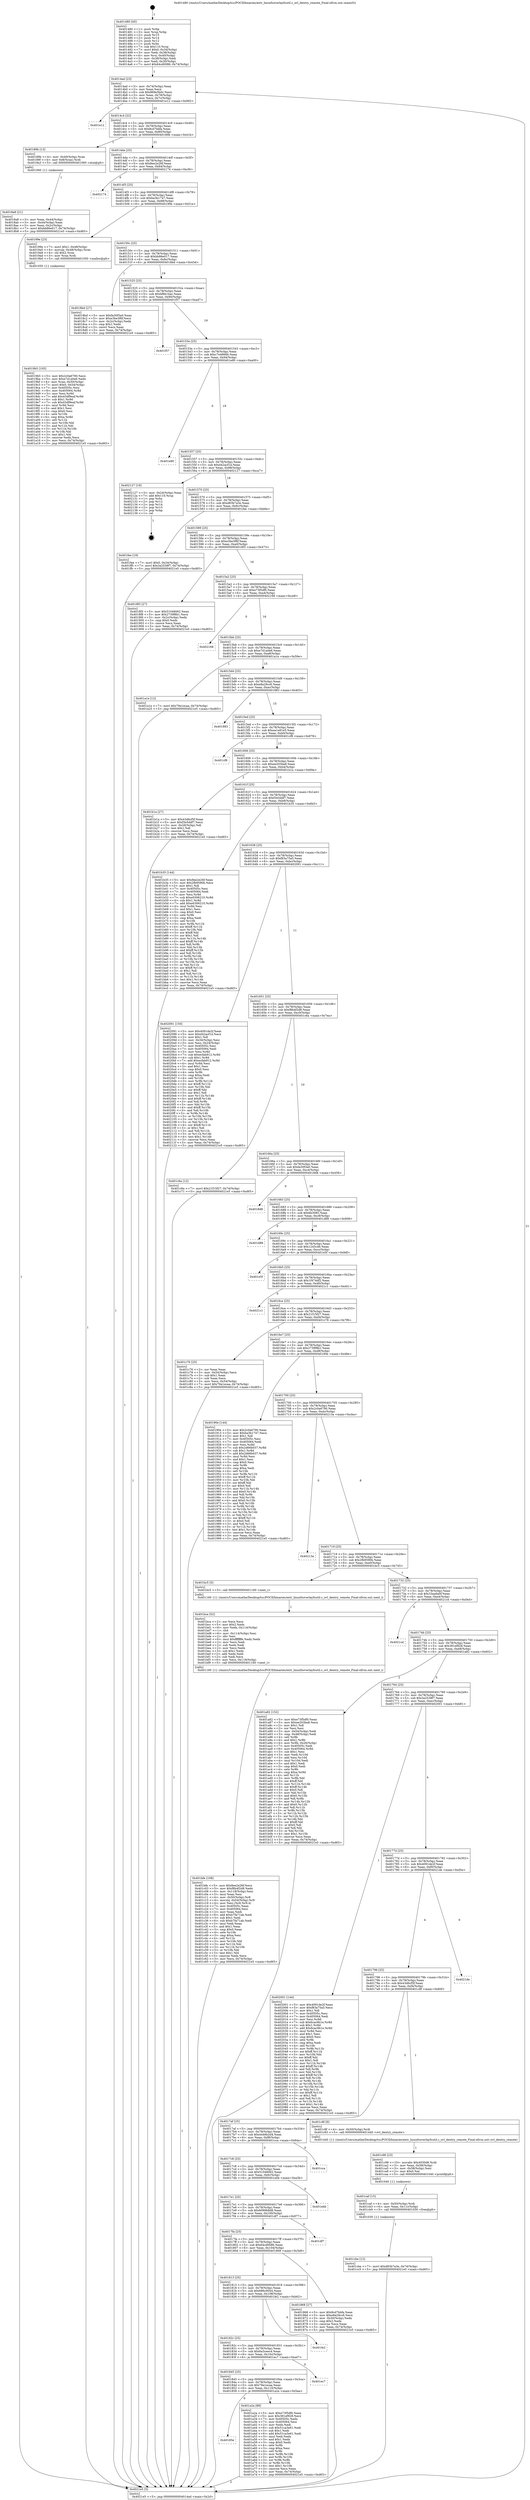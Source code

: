 digraph "0x401480" {
  label = "0x401480 (/mnt/c/Users/mathe/Desktop/tcc/POCII/binaries/extr_linuxfsoverlayfsutil.c_ovl_dentry_remote_Final-ollvm.out::main(0))"
  labelloc = "t"
  node[shape=record]

  Entry [label="",width=0.3,height=0.3,shape=circle,fillcolor=black,style=filled]
  "0x4014ad" [label="{
     0x4014ad [23]\l
     | [instrs]\l
     &nbsp;&nbsp;0x4014ad \<+3\>: mov -0x74(%rbp),%eax\l
     &nbsp;&nbsp;0x4014b0 \<+2\>: mov %eax,%ecx\l
     &nbsp;&nbsp;0x4014b2 \<+6\>: sub $0x869e5b0c,%ecx\l
     &nbsp;&nbsp;0x4014b8 \<+3\>: mov %eax,-0x78(%rbp)\l
     &nbsp;&nbsp;0x4014bb \<+3\>: mov %ecx,-0x7c(%rbp)\l
     &nbsp;&nbsp;0x4014be \<+6\>: je 0000000000401e12 \<main+0x992\>\l
  }"]
  "0x401e12" [label="{
     0x401e12\l
  }", style=dashed]
  "0x4014c4" [label="{
     0x4014c4 [22]\l
     | [instrs]\l
     &nbsp;&nbsp;0x4014c4 \<+5\>: jmp 00000000004014c9 \<main+0x49\>\l
     &nbsp;&nbsp;0x4014c9 \<+3\>: mov -0x78(%rbp),%eax\l
     &nbsp;&nbsp;0x4014cc \<+5\>: sub $0x8cd7bbfa,%eax\l
     &nbsp;&nbsp;0x4014d1 \<+3\>: mov %eax,-0x80(%rbp)\l
     &nbsp;&nbsp;0x4014d4 \<+6\>: je 000000000040189b \<main+0x41b\>\l
  }"]
  Exit [label="",width=0.3,height=0.3,shape=circle,fillcolor=black,style=filled,peripheries=2]
  "0x40189b" [label="{
     0x40189b [13]\l
     | [instrs]\l
     &nbsp;&nbsp;0x40189b \<+4\>: mov -0x40(%rbp),%rax\l
     &nbsp;&nbsp;0x40189f \<+4\>: mov 0x8(%rax),%rdi\l
     &nbsp;&nbsp;0x4018a3 \<+5\>: call 0000000000401060 \<atoi@plt\>\l
     | [calls]\l
     &nbsp;&nbsp;0x401060 \{1\} (unknown)\l
  }"]
  "0x4014da" [label="{
     0x4014da [25]\l
     | [instrs]\l
     &nbsp;&nbsp;0x4014da \<+5\>: jmp 00000000004014df \<main+0x5f\>\l
     &nbsp;&nbsp;0x4014df \<+3\>: mov -0x78(%rbp),%eax\l
     &nbsp;&nbsp;0x4014e2 \<+5\>: sub $0x8ee2e26f,%eax\l
     &nbsp;&nbsp;0x4014e7 \<+6\>: mov %eax,-0x84(%rbp)\l
     &nbsp;&nbsp;0x4014ed \<+6\>: je 0000000000402174 \<main+0xcf4\>\l
  }"]
  "0x401cbe" [label="{
     0x401cbe [12]\l
     | [instrs]\l
     &nbsp;&nbsp;0x401cbe \<+7\>: movl $0xd83b7a3e,-0x74(%rbp)\l
     &nbsp;&nbsp;0x401cc5 \<+5\>: jmp 00000000004021e5 \<main+0xd65\>\l
  }"]
  "0x402174" [label="{
     0x402174\l
  }", style=dashed]
  "0x4014f3" [label="{
     0x4014f3 [25]\l
     | [instrs]\l
     &nbsp;&nbsp;0x4014f3 \<+5\>: jmp 00000000004014f8 \<main+0x78\>\l
     &nbsp;&nbsp;0x4014f8 \<+3\>: mov -0x78(%rbp),%eax\l
     &nbsp;&nbsp;0x4014fb \<+5\>: sub $0xba3b1747,%eax\l
     &nbsp;&nbsp;0x401500 \<+6\>: mov %eax,-0x88(%rbp)\l
     &nbsp;&nbsp;0x401506 \<+6\>: je 000000000040199e \<main+0x51e\>\l
  }"]
  "0x401caf" [label="{
     0x401caf [15]\l
     | [instrs]\l
     &nbsp;&nbsp;0x401caf \<+4\>: mov -0x50(%rbp),%rdi\l
     &nbsp;&nbsp;0x401cb3 \<+6\>: mov %eax,-0x11c(%rbp)\l
     &nbsp;&nbsp;0x401cb9 \<+5\>: call 0000000000401030 \<free@plt\>\l
     | [calls]\l
     &nbsp;&nbsp;0x401030 \{1\} (unknown)\l
  }"]
  "0x40199e" [label="{
     0x40199e [23]\l
     | [instrs]\l
     &nbsp;&nbsp;0x40199e \<+7\>: movl $0x1,-0x48(%rbp)\l
     &nbsp;&nbsp;0x4019a5 \<+4\>: movslq -0x48(%rbp),%rax\l
     &nbsp;&nbsp;0x4019a9 \<+4\>: shl $0x2,%rax\l
     &nbsp;&nbsp;0x4019ad \<+3\>: mov %rax,%rdi\l
     &nbsp;&nbsp;0x4019b0 \<+5\>: call 0000000000401050 \<malloc@plt\>\l
     | [calls]\l
     &nbsp;&nbsp;0x401050 \{1\} (unknown)\l
  }"]
  "0x40150c" [label="{
     0x40150c [25]\l
     | [instrs]\l
     &nbsp;&nbsp;0x40150c \<+5\>: jmp 0000000000401511 \<main+0x91\>\l
     &nbsp;&nbsp;0x401511 \<+3\>: mov -0x78(%rbp),%eax\l
     &nbsp;&nbsp;0x401514 \<+5\>: sub $0xbb86e017,%eax\l
     &nbsp;&nbsp;0x401519 \<+6\>: mov %eax,-0x8c(%rbp)\l
     &nbsp;&nbsp;0x40151f \<+6\>: je 00000000004018bd \<main+0x43d\>\l
  }"]
  "0x401c98" [label="{
     0x401c98 [23]\l
     | [instrs]\l
     &nbsp;&nbsp;0x401c98 \<+10\>: movabs $0x4030d6,%rdi\l
     &nbsp;&nbsp;0x401ca2 \<+3\>: mov %eax,-0x58(%rbp)\l
     &nbsp;&nbsp;0x401ca5 \<+3\>: mov -0x58(%rbp),%esi\l
     &nbsp;&nbsp;0x401ca8 \<+2\>: mov $0x0,%al\l
     &nbsp;&nbsp;0x401caa \<+5\>: call 0000000000401040 \<printf@plt\>\l
     | [calls]\l
     &nbsp;&nbsp;0x401040 \{1\} (unknown)\l
  }"]
  "0x4018bd" [label="{
     0x4018bd [27]\l
     | [instrs]\l
     &nbsp;&nbsp;0x4018bd \<+5\>: mov $0xfa30f3a0,%eax\l
     &nbsp;&nbsp;0x4018c2 \<+5\>: mov $0xe3be3f6f,%ecx\l
     &nbsp;&nbsp;0x4018c7 \<+3\>: mov -0x2c(%rbp),%edx\l
     &nbsp;&nbsp;0x4018ca \<+3\>: cmp $0x1,%edx\l
     &nbsp;&nbsp;0x4018cd \<+3\>: cmovl %ecx,%eax\l
     &nbsp;&nbsp;0x4018d0 \<+3\>: mov %eax,-0x74(%rbp)\l
     &nbsp;&nbsp;0x4018d3 \<+5\>: jmp 00000000004021e5 \<main+0xd65\>\l
  }"]
  "0x401525" [label="{
     0x401525 [25]\l
     | [instrs]\l
     &nbsp;&nbsp;0x401525 \<+5\>: jmp 000000000040152a \<main+0xaa\>\l
     &nbsp;&nbsp;0x40152a \<+3\>: mov -0x78(%rbp),%eax\l
     &nbsp;&nbsp;0x40152d \<+5\>: sub $0xbf8e1bac,%eax\l
     &nbsp;&nbsp;0x401532 \<+6\>: mov %eax,-0x90(%rbp)\l
     &nbsp;&nbsp;0x401538 \<+6\>: je 0000000000401f57 \<main+0xad7\>\l
  }"]
  "0x401bfe" [label="{
     0x401bfe [108]\l
     | [instrs]\l
     &nbsp;&nbsp;0x401bfe \<+5\>: mov $0x8ee2e26f,%ecx\l
     &nbsp;&nbsp;0x401c03 \<+5\>: mov $0xf8b4f2d8,%edx\l
     &nbsp;&nbsp;0x401c08 \<+6\>: mov -0x118(%rbp),%esi\l
     &nbsp;&nbsp;0x401c0e \<+3\>: imul %eax,%esi\l
     &nbsp;&nbsp;0x401c11 \<+4\>: mov -0x50(%rbp),%r8\l
     &nbsp;&nbsp;0x401c15 \<+4\>: movslq -0x54(%rbp),%r9\l
     &nbsp;&nbsp;0x401c19 \<+4\>: mov %esi,(%r8,%r9,4)\l
     &nbsp;&nbsp;0x401c1d \<+7\>: mov 0x40505c,%eax\l
     &nbsp;&nbsp;0x401c24 \<+7\>: mov 0x405064,%esi\l
     &nbsp;&nbsp;0x401c2b \<+2\>: mov %eax,%edi\l
     &nbsp;&nbsp;0x401c2d \<+6\>: add $0xb7fa71ab,%edi\l
     &nbsp;&nbsp;0x401c33 \<+3\>: sub $0x1,%edi\l
     &nbsp;&nbsp;0x401c36 \<+6\>: sub $0xb7fa71ab,%edi\l
     &nbsp;&nbsp;0x401c3c \<+3\>: imul %edi,%eax\l
     &nbsp;&nbsp;0x401c3f \<+3\>: and $0x1,%eax\l
     &nbsp;&nbsp;0x401c42 \<+3\>: cmp $0x0,%eax\l
     &nbsp;&nbsp;0x401c45 \<+4\>: sete %r10b\l
     &nbsp;&nbsp;0x401c49 \<+3\>: cmp $0xa,%esi\l
     &nbsp;&nbsp;0x401c4c \<+4\>: setl %r11b\l
     &nbsp;&nbsp;0x401c50 \<+3\>: mov %r10b,%bl\l
     &nbsp;&nbsp;0x401c53 \<+3\>: and %r11b,%bl\l
     &nbsp;&nbsp;0x401c56 \<+3\>: xor %r11b,%r10b\l
     &nbsp;&nbsp;0x401c59 \<+3\>: or %r10b,%bl\l
     &nbsp;&nbsp;0x401c5c \<+3\>: test $0x1,%bl\l
     &nbsp;&nbsp;0x401c5f \<+3\>: cmovne %edx,%ecx\l
     &nbsp;&nbsp;0x401c62 \<+3\>: mov %ecx,-0x74(%rbp)\l
     &nbsp;&nbsp;0x401c65 \<+5\>: jmp 00000000004021e5 \<main+0xd65\>\l
  }"]
  "0x401f57" [label="{
     0x401f57\l
  }", style=dashed]
  "0x40153e" [label="{
     0x40153e [25]\l
     | [instrs]\l
     &nbsp;&nbsp;0x40153e \<+5\>: jmp 0000000000401543 \<main+0xc3\>\l
     &nbsp;&nbsp;0x401543 \<+3\>: mov -0x78(%rbp),%eax\l
     &nbsp;&nbsp;0x401546 \<+5\>: sub $0xc7e4866b,%eax\l
     &nbsp;&nbsp;0x40154b \<+6\>: mov %eax,-0x94(%rbp)\l
     &nbsp;&nbsp;0x401551 \<+6\>: je 0000000000401e80 \<main+0xa00\>\l
  }"]
  "0x401bca" [label="{
     0x401bca [52]\l
     | [instrs]\l
     &nbsp;&nbsp;0x401bca \<+2\>: xor %ecx,%ecx\l
     &nbsp;&nbsp;0x401bcc \<+5\>: mov $0x2,%edx\l
     &nbsp;&nbsp;0x401bd1 \<+6\>: mov %edx,-0x114(%rbp)\l
     &nbsp;&nbsp;0x401bd7 \<+1\>: cltd\l
     &nbsp;&nbsp;0x401bd8 \<+6\>: mov -0x114(%rbp),%esi\l
     &nbsp;&nbsp;0x401bde \<+2\>: idiv %esi\l
     &nbsp;&nbsp;0x401be0 \<+6\>: imul $0xfffffffe,%edx,%edx\l
     &nbsp;&nbsp;0x401be6 \<+2\>: mov %ecx,%edi\l
     &nbsp;&nbsp;0x401be8 \<+2\>: sub %edx,%edi\l
     &nbsp;&nbsp;0x401bea \<+2\>: mov %ecx,%edx\l
     &nbsp;&nbsp;0x401bec \<+3\>: sub $0x1,%edx\l
     &nbsp;&nbsp;0x401bef \<+2\>: add %edx,%edi\l
     &nbsp;&nbsp;0x401bf1 \<+2\>: sub %edi,%ecx\l
     &nbsp;&nbsp;0x401bf3 \<+6\>: mov %ecx,-0x118(%rbp)\l
     &nbsp;&nbsp;0x401bf9 \<+5\>: call 0000000000401160 \<next_i\>\l
     | [calls]\l
     &nbsp;&nbsp;0x401160 \{1\} (/mnt/c/Users/mathe/Desktop/tcc/POCII/binaries/extr_linuxfsoverlayfsutil.c_ovl_dentry_remote_Final-ollvm.out::next_i)\l
  }"]
  "0x401e80" [label="{
     0x401e80\l
  }", style=dashed]
  "0x401557" [label="{
     0x401557 [25]\l
     | [instrs]\l
     &nbsp;&nbsp;0x401557 \<+5\>: jmp 000000000040155c \<main+0xdc\>\l
     &nbsp;&nbsp;0x40155c \<+3\>: mov -0x78(%rbp),%eax\l
     &nbsp;&nbsp;0x40155f \<+5\>: sub $0xd42acf1d,%eax\l
     &nbsp;&nbsp;0x401564 \<+6\>: mov %eax,-0x98(%rbp)\l
     &nbsp;&nbsp;0x40156a \<+6\>: je 0000000000402127 \<main+0xca7\>\l
  }"]
  "0x40185e" [label="{
     0x40185e\l
  }", style=dashed]
  "0x402127" [label="{
     0x402127 [19]\l
     | [instrs]\l
     &nbsp;&nbsp;0x402127 \<+3\>: mov -0x24(%rbp),%eax\l
     &nbsp;&nbsp;0x40212a \<+7\>: add $0x110,%rsp\l
     &nbsp;&nbsp;0x402131 \<+1\>: pop %rbx\l
     &nbsp;&nbsp;0x402132 \<+2\>: pop %r12\l
     &nbsp;&nbsp;0x402134 \<+2\>: pop %r14\l
     &nbsp;&nbsp;0x402136 \<+2\>: pop %r15\l
     &nbsp;&nbsp;0x402138 \<+1\>: pop %rbp\l
     &nbsp;&nbsp;0x402139 \<+1\>: ret\l
  }"]
  "0x401570" [label="{
     0x401570 [25]\l
     | [instrs]\l
     &nbsp;&nbsp;0x401570 \<+5\>: jmp 0000000000401575 \<main+0xf5\>\l
     &nbsp;&nbsp;0x401575 \<+3\>: mov -0x78(%rbp),%eax\l
     &nbsp;&nbsp;0x401578 \<+5\>: sub $0xd83b7a3e,%eax\l
     &nbsp;&nbsp;0x40157d \<+6\>: mov %eax,-0x9c(%rbp)\l
     &nbsp;&nbsp;0x401583 \<+6\>: je 0000000000401fee \<main+0xb6e\>\l
  }"]
  "0x401a2a" [label="{
     0x401a2a [88]\l
     | [instrs]\l
     &nbsp;&nbsp;0x401a2a \<+5\>: mov $0xe73f5df0,%eax\l
     &nbsp;&nbsp;0x401a2f \<+5\>: mov $0x381ef928,%ecx\l
     &nbsp;&nbsp;0x401a34 \<+7\>: mov 0x40505c,%edx\l
     &nbsp;&nbsp;0x401a3b \<+7\>: mov 0x405064,%esi\l
     &nbsp;&nbsp;0x401a42 \<+2\>: mov %edx,%edi\l
     &nbsp;&nbsp;0x401a44 \<+6\>: sub $0x51ca3e61,%edi\l
     &nbsp;&nbsp;0x401a4a \<+3\>: sub $0x1,%edi\l
     &nbsp;&nbsp;0x401a4d \<+6\>: add $0x51ca3e61,%edi\l
     &nbsp;&nbsp;0x401a53 \<+3\>: imul %edi,%edx\l
     &nbsp;&nbsp;0x401a56 \<+3\>: and $0x1,%edx\l
     &nbsp;&nbsp;0x401a59 \<+3\>: cmp $0x0,%edx\l
     &nbsp;&nbsp;0x401a5c \<+4\>: sete %r8b\l
     &nbsp;&nbsp;0x401a60 \<+3\>: cmp $0xa,%esi\l
     &nbsp;&nbsp;0x401a63 \<+4\>: setl %r9b\l
     &nbsp;&nbsp;0x401a67 \<+3\>: mov %r8b,%r10b\l
     &nbsp;&nbsp;0x401a6a \<+3\>: and %r9b,%r10b\l
     &nbsp;&nbsp;0x401a6d \<+3\>: xor %r9b,%r8b\l
     &nbsp;&nbsp;0x401a70 \<+3\>: or %r8b,%r10b\l
     &nbsp;&nbsp;0x401a73 \<+4\>: test $0x1,%r10b\l
     &nbsp;&nbsp;0x401a77 \<+3\>: cmovne %ecx,%eax\l
     &nbsp;&nbsp;0x401a7a \<+3\>: mov %eax,-0x74(%rbp)\l
     &nbsp;&nbsp;0x401a7d \<+5\>: jmp 00000000004021e5 \<main+0xd65\>\l
  }"]
  "0x401fee" [label="{
     0x401fee [19]\l
     | [instrs]\l
     &nbsp;&nbsp;0x401fee \<+7\>: movl $0x0,-0x34(%rbp)\l
     &nbsp;&nbsp;0x401ff5 \<+7\>: movl $0x3a2538f7,-0x74(%rbp)\l
     &nbsp;&nbsp;0x401ffc \<+5\>: jmp 00000000004021e5 \<main+0xd65\>\l
  }"]
  "0x401589" [label="{
     0x401589 [25]\l
     | [instrs]\l
     &nbsp;&nbsp;0x401589 \<+5\>: jmp 000000000040158e \<main+0x10e\>\l
     &nbsp;&nbsp;0x40158e \<+3\>: mov -0x78(%rbp),%eax\l
     &nbsp;&nbsp;0x401591 \<+5\>: sub $0xe3be3f6f,%eax\l
     &nbsp;&nbsp;0x401596 \<+6\>: mov %eax,-0xa0(%rbp)\l
     &nbsp;&nbsp;0x40159c \<+6\>: je 00000000004018f3 \<main+0x473\>\l
  }"]
  "0x401845" [label="{
     0x401845 [25]\l
     | [instrs]\l
     &nbsp;&nbsp;0x401845 \<+5\>: jmp 000000000040184a \<main+0x3ca\>\l
     &nbsp;&nbsp;0x40184a \<+3\>: mov -0x78(%rbp),%eax\l
     &nbsp;&nbsp;0x40184d \<+5\>: sub $0x79a1ecaa,%eax\l
     &nbsp;&nbsp;0x401852 \<+6\>: mov %eax,-0x110(%rbp)\l
     &nbsp;&nbsp;0x401858 \<+6\>: je 0000000000401a2a \<main+0x5aa\>\l
  }"]
  "0x4018f3" [label="{
     0x4018f3 [27]\l
     | [instrs]\l
     &nbsp;&nbsp;0x4018f3 \<+5\>: mov $0x51048062,%eax\l
     &nbsp;&nbsp;0x4018f8 \<+5\>: mov $0x2739f8b1,%ecx\l
     &nbsp;&nbsp;0x4018fd \<+3\>: mov -0x2c(%rbp),%edx\l
     &nbsp;&nbsp;0x401900 \<+3\>: cmp $0x0,%edx\l
     &nbsp;&nbsp;0x401903 \<+3\>: cmove %ecx,%eax\l
     &nbsp;&nbsp;0x401906 \<+3\>: mov %eax,-0x74(%rbp)\l
     &nbsp;&nbsp;0x401909 \<+5\>: jmp 00000000004021e5 \<main+0xd65\>\l
  }"]
  "0x4015a2" [label="{
     0x4015a2 [25]\l
     | [instrs]\l
     &nbsp;&nbsp;0x4015a2 \<+5\>: jmp 00000000004015a7 \<main+0x127\>\l
     &nbsp;&nbsp;0x4015a7 \<+3\>: mov -0x78(%rbp),%eax\l
     &nbsp;&nbsp;0x4015aa \<+5\>: sub $0xe73f5df0,%eax\l
     &nbsp;&nbsp;0x4015af \<+6\>: mov %eax,-0xa4(%rbp)\l
     &nbsp;&nbsp;0x4015b5 \<+6\>: je 0000000000402168 \<main+0xce8\>\l
  }"]
  "0x401ec7" [label="{
     0x401ec7\l
  }", style=dashed]
  "0x402168" [label="{
     0x402168\l
  }", style=dashed]
  "0x4015bb" [label="{
     0x4015bb [25]\l
     | [instrs]\l
     &nbsp;&nbsp;0x4015bb \<+5\>: jmp 00000000004015c0 \<main+0x140\>\l
     &nbsp;&nbsp;0x4015c0 \<+3\>: mov -0x78(%rbp),%eax\l
     &nbsp;&nbsp;0x4015c3 \<+5\>: sub $0xe7d1a0e6,%eax\l
     &nbsp;&nbsp;0x4015c8 \<+6\>: mov %eax,-0xa8(%rbp)\l
     &nbsp;&nbsp;0x4015ce \<+6\>: je 0000000000401a1e \<main+0x59e\>\l
  }"]
  "0x40182c" [label="{
     0x40182c [25]\l
     | [instrs]\l
     &nbsp;&nbsp;0x40182c \<+5\>: jmp 0000000000401831 \<main+0x3b1\>\l
     &nbsp;&nbsp;0x401831 \<+3\>: mov -0x78(%rbp),%eax\l
     &nbsp;&nbsp;0x401834 \<+5\>: sub $0x6a3ceec4,%eax\l
     &nbsp;&nbsp;0x401839 \<+6\>: mov %eax,-0x10c(%rbp)\l
     &nbsp;&nbsp;0x40183f \<+6\>: je 0000000000401ec7 \<main+0xa47\>\l
  }"]
  "0x401a1e" [label="{
     0x401a1e [12]\l
     | [instrs]\l
     &nbsp;&nbsp;0x401a1e \<+7\>: movl $0x79a1ecaa,-0x74(%rbp)\l
     &nbsp;&nbsp;0x401a25 \<+5\>: jmp 00000000004021e5 \<main+0xd65\>\l
  }"]
  "0x4015d4" [label="{
     0x4015d4 [25]\l
     | [instrs]\l
     &nbsp;&nbsp;0x4015d4 \<+5\>: jmp 00000000004015d9 \<main+0x159\>\l
     &nbsp;&nbsp;0x4015d9 \<+3\>: mov -0x78(%rbp),%eax\l
     &nbsp;&nbsp;0x4015dc \<+5\>: sub $0xe8a29cc6,%eax\l
     &nbsp;&nbsp;0x4015e1 \<+6\>: mov %eax,-0xac(%rbp)\l
     &nbsp;&nbsp;0x4015e7 \<+6\>: je 0000000000401883 \<main+0x403\>\l
  }"]
  "0x401fe2" [label="{
     0x401fe2\l
  }", style=dashed]
  "0x401883" [label="{
     0x401883\l
  }", style=dashed]
  "0x4015ed" [label="{
     0x4015ed [25]\l
     | [instrs]\l
     &nbsp;&nbsp;0x4015ed \<+5\>: jmp 00000000004015f2 \<main+0x172\>\l
     &nbsp;&nbsp;0x4015f2 \<+3\>: mov -0x78(%rbp),%eax\l
     &nbsp;&nbsp;0x4015f5 \<+5\>: sub $0xea1e81e5,%eax\l
     &nbsp;&nbsp;0x4015fa \<+6\>: mov %eax,-0xb0(%rbp)\l
     &nbsp;&nbsp;0x401600 \<+6\>: je 0000000000401cf8 \<main+0x878\>\l
  }"]
  "0x4019b5" [label="{
     0x4019b5 [105]\l
     | [instrs]\l
     &nbsp;&nbsp;0x4019b5 \<+5\>: mov $0x2c0a6790,%ecx\l
     &nbsp;&nbsp;0x4019ba \<+5\>: mov $0xe7d1a0e6,%edx\l
     &nbsp;&nbsp;0x4019bf \<+4\>: mov %rax,-0x50(%rbp)\l
     &nbsp;&nbsp;0x4019c3 \<+7\>: movl $0x0,-0x54(%rbp)\l
     &nbsp;&nbsp;0x4019ca \<+7\>: mov 0x40505c,%esi\l
     &nbsp;&nbsp;0x4019d1 \<+8\>: mov 0x405064,%r8d\l
     &nbsp;&nbsp;0x4019d9 \<+3\>: mov %esi,%r9d\l
     &nbsp;&nbsp;0x4019dc \<+7\>: add $0x43df9eaf,%r9d\l
     &nbsp;&nbsp;0x4019e3 \<+4\>: sub $0x1,%r9d\l
     &nbsp;&nbsp;0x4019e7 \<+7\>: sub $0x43df9eaf,%r9d\l
     &nbsp;&nbsp;0x4019ee \<+4\>: imul %r9d,%esi\l
     &nbsp;&nbsp;0x4019f2 \<+3\>: and $0x1,%esi\l
     &nbsp;&nbsp;0x4019f5 \<+3\>: cmp $0x0,%esi\l
     &nbsp;&nbsp;0x4019f8 \<+4\>: sete %r10b\l
     &nbsp;&nbsp;0x4019fc \<+4\>: cmp $0xa,%r8d\l
     &nbsp;&nbsp;0x401a00 \<+4\>: setl %r11b\l
     &nbsp;&nbsp;0x401a04 \<+3\>: mov %r10b,%bl\l
     &nbsp;&nbsp;0x401a07 \<+3\>: and %r11b,%bl\l
     &nbsp;&nbsp;0x401a0a \<+3\>: xor %r11b,%r10b\l
     &nbsp;&nbsp;0x401a0d \<+3\>: or %r10b,%bl\l
     &nbsp;&nbsp;0x401a10 \<+3\>: test $0x1,%bl\l
     &nbsp;&nbsp;0x401a13 \<+3\>: cmovne %edx,%ecx\l
     &nbsp;&nbsp;0x401a16 \<+3\>: mov %ecx,-0x74(%rbp)\l
     &nbsp;&nbsp;0x401a19 \<+5\>: jmp 00000000004021e5 \<main+0xd65\>\l
  }"]
  "0x401cf8" [label="{
     0x401cf8\l
  }", style=dashed]
  "0x401606" [label="{
     0x401606 [25]\l
     | [instrs]\l
     &nbsp;&nbsp;0x401606 \<+5\>: jmp 000000000040160b \<main+0x18b\>\l
     &nbsp;&nbsp;0x40160b \<+3\>: mov -0x78(%rbp),%eax\l
     &nbsp;&nbsp;0x40160e \<+5\>: sub $0xee203ba8,%eax\l
     &nbsp;&nbsp;0x401613 \<+6\>: mov %eax,-0xb4(%rbp)\l
     &nbsp;&nbsp;0x401619 \<+6\>: je 0000000000401b1a \<main+0x69a\>\l
  }"]
  "0x4018a8" [label="{
     0x4018a8 [21]\l
     | [instrs]\l
     &nbsp;&nbsp;0x4018a8 \<+3\>: mov %eax,-0x44(%rbp)\l
     &nbsp;&nbsp;0x4018ab \<+3\>: mov -0x44(%rbp),%eax\l
     &nbsp;&nbsp;0x4018ae \<+3\>: mov %eax,-0x2c(%rbp)\l
     &nbsp;&nbsp;0x4018b1 \<+7\>: movl $0xbb86e017,-0x74(%rbp)\l
     &nbsp;&nbsp;0x4018b8 \<+5\>: jmp 00000000004021e5 \<main+0xd65\>\l
  }"]
  "0x401b1a" [label="{
     0x401b1a [27]\l
     | [instrs]\l
     &nbsp;&nbsp;0x401b1a \<+5\>: mov $0x43d6cf5f,%eax\l
     &nbsp;&nbsp;0x401b1f \<+5\>: mov $0xf3e5ddf7,%ecx\l
     &nbsp;&nbsp;0x401b24 \<+3\>: mov -0x26(%rbp),%dl\l
     &nbsp;&nbsp;0x401b27 \<+3\>: test $0x1,%dl\l
     &nbsp;&nbsp;0x401b2a \<+3\>: cmovne %ecx,%eax\l
     &nbsp;&nbsp;0x401b2d \<+3\>: mov %eax,-0x74(%rbp)\l
     &nbsp;&nbsp;0x401b30 \<+5\>: jmp 00000000004021e5 \<main+0xd65\>\l
  }"]
  "0x40161f" [label="{
     0x40161f [25]\l
     | [instrs]\l
     &nbsp;&nbsp;0x40161f \<+5\>: jmp 0000000000401624 \<main+0x1a4\>\l
     &nbsp;&nbsp;0x401624 \<+3\>: mov -0x78(%rbp),%eax\l
     &nbsp;&nbsp;0x401627 \<+5\>: sub $0xf3e5ddf7,%eax\l
     &nbsp;&nbsp;0x40162c \<+6\>: mov %eax,-0xb8(%rbp)\l
     &nbsp;&nbsp;0x401632 \<+6\>: je 0000000000401b35 \<main+0x6b5\>\l
  }"]
  "0x401480" [label="{
     0x401480 [45]\l
     | [instrs]\l
     &nbsp;&nbsp;0x401480 \<+1\>: push %rbp\l
     &nbsp;&nbsp;0x401481 \<+3\>: mov %rsp,%rbp\l
     &nbsp;&nbsp;0x401484 \<+2\>: push %r15\l
     &nbsp;&nbsp;0x401486 \<+2\>: push %r14\l
     &nbsp;&nbsp;0x401488 \<+2\>: push %r12\l
     &nbsp;&nbsp;0x40148a \<+1\>: push %rbx\l
     &nbsp;&nbsp;0x40148b \<+7\>: sub $0x110,%rsp\l
     &nbsp;&nbsp;0x401492 \<+7\>: movl $0x0,-0x34(%rbp)\l
     &nbsp;&nbsp;0x401499 \<+3\>: mov %edi,-0x38(%rbp)\l
     &nbsp;&nbsp;0x40149c \<+4\>: mov %rsi,-0x40(%rbp)\l
     &nbsp;&nbsp;0x4014a0 \<+3\>: mov -0x38(%rbp),%edi\l
     &nbsp;&nbsp;0x4014a3 \<+3\>: mov %edi,-0x30(%rbp)\l
     &nbsp;&nbsp;0x4014a6 \<+7\>: movl $0x64cd0086,-0x74(%rbp)\l
  }"]
  "0x401b35" [label="{
     0x401b35 [144]\l
     | [instrs]\l
     &nbsp;&nbsp;0x401b35 \<+5\>: mov $0x8ee2e26f,%eax\l
     &nbsp;&nbsp;0x401b3a \<+5\>: mov $0x2fb9590b,%ecx\l
     &nbsp;&nbsp;0x401b3f \<+2\>: mov $0x1,%dl\l
     &nbsp;&nbsp;0x401b41 \<+7\>: mov 0x40505c,%esi\l
     &nbsp;&nbsp;0x401b48 \<+7\>: mov 0x405064,%edi\l
     &nbsp;&nbsp;0x401b4f \<+3\>: mov %esi,%r8d\l
     &nbsp;&nbsp;0x401b52 \<+7\>: sub $0xe0306210,%r8d\l
     &nbsp;&nbsp;0x401b59 \<+4\>: sub $0x1,%r8d\l
     &nbsp;&nbsp;0x401b5d \<+7\>: add $0xe0306210,%r8d\l
     &nbsp;&nbsp;0x401b64 \<+4\>: imul %r8d,%esi\l
     &nbsp;&nbsp;0x401b68 \<+3\>: and $0x1,%esi\l
     &nbsp;&nbsp;0x401b6b \<+3\>: cmp $0x0,%esi\l
     &nbsp;&nbsp;0x401b6e \<+4\>: sete %r9b\l
     &nbsp;&nbsp;0x401b72 \<+3\>: cmp $0xa,%edi\l
     &nbsp;&nbsp;0x401b75 \<+4\>: setl %r10b\l
     &nbsp;&nbsp;0x401b79 \<+3\>: mov %r9b,%r11b\l
     &nbsp;&nbsp;0x401b7c \<+4\>: xor $0xff,%r11b\l
     &nbsp;&nbsp;0x401b80 \<+3\>: mov %r10b,%bl\l
     &nbsp;&nbsp;0x401b83 \<+3\>: xor $0xff,%bl\l
     &nbsp;&nbsp;0x401b86 \<+3\>: xor $0x1,%dl\l
     &nbsp;&nbsp;0x401b89 \<+3\>: mov %r11b,%r14b\l
     &nbsp;&nbsp;0x401b8c \<+4\>: and $0xff,%r14b\l
     &nbsp;&nbsp;0x401b90 \<+3\>: and %dl,%r9b\l
     &nbsp;&nbsp;0x401b93 \<+3\>: mov %bl,%r15b\l
     &nbsp;&nbsp;0x401b96 \<+4\>: and $0xff,%r15b\l
     &nbsp;&nbsp;0x401b9a \<+3\>: and %dl,%r10b\l
     &nbsp;&nbsp;0x401b9d \<+3\>: or %r9b,%r14b\l
     &nbsp;&nbsp;0x401ba0 \<+3\>: or %r10b,%r15b\l
     &nbsp;&nbsp;0x401ba3 \<+3\>: xor %r15b,%r14b\l
     &nbsp;&nbsp;0x401ba6 \<+3\>: or %bl,%r11b\l
     &nbsp;&nbsp;0x401ba9 \<+4\>: xor $0xff,%r11b\l
     &nbsp;&nbsp;0x401bad \<+3\>: or $0x1,%dl\l
     &nbsp;&nbsp;0x401bb0 \<+3\>: and %dl,%r11b\l
     &nbsp;&nbsp;0x401bb3 \<+3\>: or %r11b,%r14b\l
     &nbsp;&nbsp;0x401bb6 \<+4\>: test $0x1,%r14b\l
     &nbsp;&nbsp;0x401bba \<+3\>: cmovne %ecx,%eax\l
     &nbsp;&nbsp;0x401bbd \<+3\>: mov %eax,-0x74(%rbp)\l
     &nbsp;&nbsp;0x401bc0 \<+5\>: jmp 00000000004021e5 \<main+0xd65\>\l
  }"]
  "0x401638" [label="{
     0x401638 [25]\l
     | [instrs]\l
     &nbsp;&nbsp;0x401638 \<+5\>: jmp 000000000040163d \<main+0x1bd\>\l
     &nbsp;&nbsp;0x40163d \<+3\>: mov -0x78(%rbp),%eax\l
     &nbsp;&nbsp;0x401640 \<+5\>: sub $0xf83a75a5,%eax\l
     &nbsp;&nbsp;0x401645 \<+6\>: mov %eax,-0xbc(%rbp)\l
     &nbsp;&nbsp;0x40164b \<+6\>: je 0000000000402091 \<main+0xc11\>\l
  }"]
  "0x4021e5" [label="{
     0x4021e5 [5]\l
     | [instrs]\l
     &nbsp;&nbsp;0x4021e5 \<+5\>: jmp 00000000004014ad \<main+0x2d\>\l
  }"]
  "0x402091" [label="{
     0x402091 [150]\l
     | [instrs]\l
     &nbsp;&nbsp;0x402091 \<+5\>: mov $0x4091de2f,%eax\l
     &nbsp;&nbsp;0x402096 \<+5\>: mov $0xd42acf1d,%ecx\l
     &nbsp;&nbsp;0x40209b \<+2\>: mov $0x1,%dl\l
     &nbsp;&nbsp;0x40209d \<+3\>: mov -0x34(%rbp),%esi\l
     &nbsp;&nbsp;0x4020a0 \<+3\>: mov %esi,-0x24(%rbp)\l
     &nbsp;&nbsp;0x4020a3 \<+7\>: mov 0x40505c,%esi\l
     &nbsp;&nbsp;0x4020aa \<+7\>: mov 0x405064,%edi\l
     &nbsp;&nbsp;0x4020b1 \<+3\>: mov %esi,%r8d\l
     &nbsp;&nbsp;0x4020b4 \<+7\>: sub $0xecfab912,%r8d\l
     &nbsp;&nbsp;0x4020bb \<+4\>: sub $0x1,%r8d\l
     &nbsp;&nbsp;0x4020bf \<+7\>: add $0xecfab912,%r8d\l
     &nbsp;&nbsp;0x4020c6 \<+4\>: imul %r8d,%esi\l
     &nbsp;&nbsp;0x4020ca \<+3\>: and $0x1,%esi\l
     &nbsp;&nbsp;0x4020cd \<+3\>: cmp $0x0,%esi\l
     &nbsp;&nbsp;0x4020d0 \<+4\>: sete %r9b\l
     &nbsp;&nbsp;0x4020d4 \<+3\>: cmp $0xa,%edi\l
     &nbsp;&nbsp;0x4020d7 \<+4\>: setl %r10b\l
     &nbsp;&nbsp;0x4020db \<+3\>: mov %r9b,%r11b\l
     &nbsp;&nbsp;0x4020de \<+4\>: xor $0xff,%r11b\l
     &nbsp;&nbsp;0x4020e2 \<+3\>: mov %r10b,%bl\l
     &nbsp;&nbsp;0x4020e5 \<+3\>: xor $0xff,%bl\l
     &nbsp;&nbsp;0x4020e8 \<+3\>: xor $0x1,%dl\l
     &nbsp;&nbsp;0x4020eb \<+3\>: mov %r11b,%r14b\l
     &nbsp;&nbsp;0x4020ee \<+4\>: and $0xff,%r14b\l
     &nbsp;&nbsp;0x4020f2 \<+3\>: and %dl,%r9b\l
     &nbsp;&nbsp;0x4020f5 \<+3\>: mov %bl,%r15b\l
     &nbsp;&nbsp;0x4020f8 \<+4\>: and $0xff,%r15b\l
     &nbsp;&nbsp;0x4020fc \<+3\>: and %dl,%r10b\l
     &nbsp;&nbsp;0x4020ff \<+3\>: or %r9b,%r14b\l
     &nbsp;&nbsp;0x402102 \<+3\>: or %r10b,%r15b\l
     &nbsp;&nbsp;0x402105 \<+3\>: xor %r15b,%r14b\l
     &nbsp;&nbsp;0x402108 \<+3\>: or %bl,%r11b\l
     &nbsp;&nbsp;0x40210b \<+4\>: xor $0xff,%r11b\l
     &nbsp;&nbsp;0x40210f \<+3\>: or $0x1,%dl\l
     &nbsp;&nbsp;0x402112 \<+3\>: and %dl,%r11b\l
     &nbsp;&nbsp;0x402115 \<+3\>: or %r11b,%r14b\l
     &nbsp;&nbsp;0x402118 \<+4\>: test $0x1,%r14b\l
     &nbsp;&nbsp;0x40211c \<+3\>: cmovne %ecx,%eax\l
     &nbsp;&nbsp;0x40211f \<+3\>: mov %eax,-0x74(%rbp)\l
     &nbsp;&nbsp;0x402122 \<+5\>: jmp 00000000004021e5 \<main+0xd65\>\l
  }"]
  "0x401651" [label="{
     0x401651 [25]\l
     | [instrs]\l
     &nbsp;&nbsp;0x401651 \<+5\>: jmp 0000000000401656 \<main+0x1d6\>\l
     &nbsp;&nbsp;0x401656 \<+3\>: mov -0x78(%rbp),%eax\l
     &nbsp;&nbsp;0x401659 \<+5\>: sub $0xf8b4f2d8,%eax\l
     &nbsp;&nbsp;0x40165e \<+6\>: mov %eax,-0xc0(%rbp)\l
     &nbsp;&nbsp;0x401664 \<+6\>: je 0000000000401c6a \<main+0x7ea\>\l
  }"]
  "0x401813" [label="{
     0x401813 [25]\l
     | [instrs]\l
     &nbsp;&nbsp;0x401813 \<+5\>: jmp 0000000000401818 \<main+0x398\>\l
     &nbsp;&nbsp;0x401818 \<+3\>: mov -0x78(%rbp),%eax\l
     &nbsp;&nbsp;0x40181b \<+5\>: sub $0x686c9044,%eax\l
     &nbsp;&nbsp;0x401820 \<+6\>: mov %eax,-0x108(%rbp)\l
     &nbsp;&nbsp;0x401826 \<+6\>: je 0000000000401fe2 \<main+0xb62\>\l
  }"]
  "0x401c6a" [label="{
     0x401c6a [12]\l
     | [instrs]\l
     &nbsp;&nbsp;0x401c6a \<+7\>: movl $0x21f15f27,-0x74(%rbp)\l
     &nbsp;&nbsp;0x401c71 \<+5\>: jmp 00000000004021e5 \<main+0xd65\>\l
  }"]
  "0x40166a" [label="{
     0x40166a [25]\l
     | [instrs]\l
     &nbsp;&nbsp;0x40166a \<+5\>: jmp 000000000040166f \<main+0x1ef\>\l
     &nbsp;&nbsp;0x40166f \<+3\>: mov -0x78(%rbp),%eax\l
     &nbsp;&nbsp;0x401672 \<+5\>: sub $0xfa30f3a0,%eax\l
     &nbsp;&nbsp;0x401677 \<+6\>: mov %eax,-0xc4(%rbp)\l
     &nbsp;&nbsp;0x40167d \<+6\>: je 00000000004018d8 \<main+0x458\>\l
  }"]
  "0x401868" [label="{
     0x401868 [27]\l
     | [instrs]\l
     &nbsp;&nbsp;0x401868 \<+5\>: mov $0x8cd7bbfa,%eax\l
     &nbsp;&nbsp;0x40186d \<+5\>: mov $0xe8a29cc6,%ecx\l
     &nbsp;&nbsp;0x401872 \<+3\>: mov -0x30(%rbp),%edx\l
     &nbsp;&nbsp;0x401875 \<+3\>: cmp $0x2,%edx\l
     &nbsp;&nbsp;0x401878 \<+3\>: cmovne %ecx,%eax\l
     &nbsp;&nbsp;0x40187b \<+3\>: mov %eax,-0x74(%rbp)\l
     &nbsp;&nbsp;0x40187e \<+5\>: jmp 00000000004021e5 \<main+0xd65\>\l
  }"]
  "0x4018d8" [label="{
     0x4018d8\l
  }", style=dashed]
  "0x401683" [label="{
     0x401683 [25]\l
     | [instrs]\l
     &nbsp;&nbsp;0x401683 \<+5\>: jmp 0000000000401688 \<main+0x208\>\l
     &nbsp;&nbsp;0x401688 \<+3\>: mov -0x78(%rbp),%eax\l
     &nbsp;&nbsp;0x40168b \<+5\>: sub $0x6b3085,%eax\l
     &nbsp;&nbsp;0x401690 \<+6\>: mov %eax,-0xc8(%rbp)\l
     &nbsp;&nbsp;0x401696 \<+6\>: je 0000000000401d88 \<main+0x908\>\l
  }"]
  "0x4017fa" [label="{
     0x4017fa [25]\l
     | [instrs]\l
     &nbsp;&nbsp;0x4017fa \<+5\>: jmp 00000000004017ff \<main+0x37f\>\l
     &nbsp;&nbsp;0x4017ff \<+3\>: mov -0x78(%rbp),%eax\l
     &nbsp;&nbsp;0x401802 \<+5\>: sub $0x64cd0086,%eax\l
     &nbsp;&nbsp;0x401807 \<+6\>: mov %eax,-0x104(%rbp)\l
     &nbsp;&nbsp;0x40180d \<+6\>: je 0000000000401868 \<main+0x3e8\>\l
  }"]
  "0x401d88" [label="{
     0x401d88\l
  }", style=dashed]
  "0x40169c" [label="{
     0x40169c [25]\l
     | [instrs]\l
     &nbsp;&nbsp;0x40169c \<+5\>: jmp 00000000004016a1 \<main+0x221\>\l
     &nbsp;&nbsp;0x4016a1 \<+3\>: mov -0x78(%rbp),%eax\l
     &nbsp;&nbsp;0x4016a4 \<+5\>: sub $0x1245c46,%eax\l
     &nbsp;&nbsp;0x4016a9 \<+6\>: mov %eax,-0xcc(%rbp)\l
     &nbsp;&nbsp;0x4016af \<+6\>: je 0000000000401e5f \<main+0x9df\>\l
  }"]
  "0x401df7" [label="{
     0x401df7\l
  }", style=dashed]
  "0x401e5f" [label="{
     0x401e5f\l
  }", style=dashed]
  "0x4016b5" [label="{
     0x4016b5 [25]\l
     | [instrs]\l
     &nbsp;&nbsp;0x4016b5 \<+5\>: jmp 00000000004016ba \<main+0x23a\>\l
     &nbsp;&nbsp;0x4016ba \<+3\>: mov -0x78(%rbp),%eax\l
     &nbsp;&nbsp;0x4016bd \<+5\>: sub $0x1f474df2,%eax\l
     &nbsp;&nbsp;0x4016c2 \<+6\>: mov %eax,-0xd0(%rbp)\l
     &nbsp;&nbsp;0x4016c8 \<+6\>: je 00000000004021c1 \<main+0xd41\>\l
  }"]
  "0x4017e1" [label="{
     0x4017e1 [25]\l
     | [instrs]\l
     &nbsp;&nbsp;0x4017e1 \<+5\>: jmp 00000000004017e6 \<main+0x366\>\l
     &nbsp;&nbsp;0x4017e6 \<+3\>: mov -0x78(%rbp),%eax\l
     &nbsp;&nbsp;0x4017e9 \<+5\>: sub $0x6099b8d8,%eax\l
     &nbsp;&nbsp;0x4017ee \<+6\>: mov %eax,-0x100(%rbp)\l
     &nbsp;&nbsp;0x4017f4 \<+6\>: je 0000000000401df7 \<main+0x977\>\l
  }"]
  "0x4021c1" [label="{
     0x4021c1\l
  }", style=dashed]
  "0x4016ce" [label="{
     0x4016ce [25]\l
     | [instrs]\l
     &nbsp;&nbsp;0x4016ce \<+5\>: jmp 00000000004016d3 \<main+0x253\>\l
     &nbsp;&nbsp;0x4016d3 \<+3\>: mov -0x78(%rbp),%eax\l
     &nbsp;&nbsp;0x4016d6 \<+5\>: sub $0x21f15f27,%eax\l
     &nbsp;&nbsp;0x4016db \<+6\>: mov %eax,-0xd4(%rbp)\l
     &nbsp;&nbsp;0x4016e1 \<+6\>: je 0000000000401c76 \<main+0x7f6\>\l
  }"]
  "0x401ebb" [label="{
     0x401ebb\l
  }", style=dashed]
  "0x401c76" [label="{
     0x401c76 [25]\l
     | [instrs]\l
     &nbsp;&nbsp;0x401c76 \<+2\>: xor %eax,%eax\l
     &nbsp;&nbsp;0x401c78 \<+3\>: mov -0x54(%rbp),%ecx\l
     &nbsp;&nbsp;0x401c7b \<+3\>: sub $0x1,%eax\l
     &nbsp;&nbsp;0x401c7e \<+2\>: sub %eax,%ecx\l
     &nbsp;&nbsp;0x401c80 \<+3\>: mov %ecx,-0x54(%rbp)\l
     &nbsp;&nbsp;0x401c83 \<+7\>: movl $0x79a1ecaa,-0x74(%rbp)\l
     &nbsp;&nbsp;0x401c8a \<+5\>: jmp 00000000004021e5 \<main+0xd65\>\l
  }"]
  "0x4016e7" [label="{
     0x4016e7 [25]\l
     | [instrs]\l
     &nbsp;&nbsp;0x4016e7 \<+5\>: jmp 00000000004016ec \<main+0x26c\>\l
     &nbsp;&nbsp;0x4016ec \<+3\>: mov -0x78(%rbp),%eax\l
     &nbsp;&nbsp;0x4016ef \<+5\>: sub $0x2739f8b1,%eax\l
     &nbsp;&nbsp;0x4016f4 \<+6\>: mov %eax,-0xd8(%rbp)\l
     &nbsp;&nbsp;0x4016fa \<+6\>: je 000000000040190e \<main+0x48e\>\l
  }"]
  "0x4017c8" [label="{
     0x4017c8 [25]\l
     | [instrs]\l
     &nbsp;&nbsp;0x4017c8 \<+5\>: jmp 00000000004017cd \<main+0x34d\>\l
     &nbsp;&nbsp;0x4017cd \<+3\>: mov -0x78(%rbp),%eax\l
     &nbsp;&nbsp;0x4017d0 \<+5\>: sub $0x51048062,%eax\l
     &nbsp;&nbsp;0x4017d5 \<+6\>: mov %eax,-0xfc(%rbp)\l
     &nbsp;&nbsp;0x4017db \<+6\>: je 0000000000401ebb \<main+0xa3b\>\l
  }"]
  "0x40190e" [label="{
     0x40190e [144]\l
     | [instrs]\l
     &nbsp;&nbsp;0x40190e \<+5\>: mov $0x2c0a6790,%eax\l
     &nbsp;&nbsp;0x401913 \<+5\>: mov $0xba3b1747,%ecx\l
     &nbsp;&nbsp;0x401918 \<+2\>: mov $0x1,%dl\l
     &nbsp;&nbsp;0x40191a \<+7\>: mov 0x40505c,%esi\l
     &nbsp;&nbsp;0x401921 \<+7\>: mov 0x405064,%edi\l
     &nbsp;&nbsp;0x401928 \<+3\>: mov %esi,%r8d\l
     &nbsp;&nbsp;0x40192b \<+7\>: sub $0x2d66b037,%r8d\l
     &nbsp;&nbsp;0x401932 \<+4\>: sub $0x1,%r8d\l
     &nbsp;&nbsp;0x401936 \<+7\>: add $0x2d66b037,%r8d\l
     &nbsp;&nbsp;0x40193d \<+4\>: imul %r8d,%esi\l
     &nbsp;&nbsp;0x401941 \<+3\>: and $0x1,%esi\l
     &nbsp;&nbsp;0x401944 \<+3\>: cmp $0x0,%esi\l
     &nbsp;&nbsp;0x401947 \<+4\>: sete %r9b\l
     &nbsp;&nbsp;0x40194b \<+3\>: cmp $0xa,%edi\l
     &nbsp;&nbsp;0x40194e \<+4\>: setl %r10b\l
     &nbsp;&nbsp;0x401952 \<+3\>: mov %r9b,%r11b\l
     &nbsp;&nbsp;0x401955 \<+4\>: xor $0xff,%r11b\l
     &nbsp;&nbsp;0x401959 \<+3\>: mov %r10b,%bl\l
     &nbsp;&nbsp;0x40195c \<+3\>: xor $0xff,%bl\l
     &nbsp;&nbsp;0x40195f \<+3\>: xor $0x0,%dl\l
     &nbsp;&nbsp;0x401962 \<+3\>: mov %r11b,%r14b\l
     &nbsp;&nbsp;0x401965 \<+4\>: and $0x0,%r14b\l
     &nbsp;&nbsp;0x401969 \<+3\>: and %dl,%r9b\l
     &nbsp;&nbsp;0x40196c \<+3\>: mov %bl,%r15b\l
     &nbsp;&nbsp;0x40196f \<+4\>: and $0x0,%r15b\l
     &nbsp;&nbsp;0x401973 \<+3\>: and %dl,%r10b\l
     &nbsp;&nbsp;0x401976 \<+3\>: or %r9b,%r14b\l
     &nbsp;&nbsp;0x401979 \<+3\>: or %r10b,%r15b\l
     &nbsp;&nbsp;0x40197c \<+3\>: xor %r15b,%r14b\l
     &nbsp;&nbsp;0x40197f \<+3\>: or %bl,%r11b\l
     &nbsp;&nbsp;0x401982 \<+4\>: xor $0xff,%r11b\l
     &nbsp;&nbsp;0x401986 \<+3\>: or $0x0,%dl\l
     &nbsp;&nbsp;0x401989 \<+3\>: and %dl,%r11b\l
     &nbsp;&nbsp;0x40198c \<+3\>: or %r11b,%r14b\l
     &nbsp;&nbsp;0x40198f \<+4\>: test $0x1,%r14b\l
     &nbsp;&nbsp;0x401993 \<+3\>: cmovne %ecx,%eax\l
     &nbsp;&nbsp;0x401996 \<+3\>: mov %eax,-0x74(%rbp)\l
     &nbsp;&nbsp;0x401999 \<+5\>: jmp 00000000004021e5 \<main+0xd65\>\l
  }"]
  "0x401700" [label="{
     0x401700 [25]\l
     | [instrs]\l
     &nbsp;&nbsp;0x401700 \<+5\>: jmp 0000000000401705 \<main+0x285\>\l
     &nbsp;&nbsp;0x401705 \<+3\>: mov -0x78(%rbp),%eax\l
     &nbsp;&nbsp;0x401708 \<+5\>: sub $0x2c0a6790,%eax\l
     &nbsp;&nbsp;0x40170d \<+6\>: mov %eax,-0xdc(%rbp)\l
     &nbsp;&nbsp;0x401713 \<+6\>: je 000000000040213a \<main+0xcba\>\l
  }"]
  "0x401cca" [label="{
     0x401cca\l
  }", style=dashed]
  "0x40213a" [label="{
     0x40213a\l
  }", style=dashed]
  "0x401719" [label="{
     0x401719 [25]\l
     | [instrs]\l
     &nbsp;&nbsp;0x401719 \<+5\>: jmp 000000000040171e \<main+0x29e\>\l
     &nbsp;&nbsp;0x40171e \<+3\>: mov -0x78(%rbp),%eax\l
     &nbsp;&nbsp;0x401721 \<+5\>: sub $0x2fb9590b,%eax\l
     &nbsp;&nbsp;0x401726 \<+6\>: mov %eax,-0xe0(%rbp)\l
     &nbsp;&nbsp;0x40172c \<+6\>: je 0000000000401bc5 \<main+0x745\>\l
  }"]
  "0x4017af" [label="{
     0x4017af [25]\l
     | [instrs]\l
     &nbsp;&nbsp;0x4017af \<+5\>: jmp 00000000004017b4 \<main+0x334\>\l
     &nbsp;&nbsp;0x4017b4 \<+3\>: mov -0x78(%rbp),%eax\l
     &nbsp;&nbsp;0x4017b7 \<+5\>: sub $0x4446b2d4,%eax\l
     &nbsp;&nbsp;0x4017bc \<+6\>: mov %eax,-0xf8(%rbp)\l
     &nbsp;&nbsp;0x4017c2 \<+6\>: je 0000000000401cca \<main+0x84a\>\l
  }"]
  "0x401bc5" [label="{
     0x401bc5 [5]\l
     | [instrs]\l
     &nbsp;&nbsp;0x401bc5 \<+5\>: call 0000000000401160 \<next_i\>\l
     | [calls]\l
     &nbsp;&nbsp;0x401160 \{1\} (/mnt/c/Users/mathe/Desktop/tcc/POCII/binaries/extr_linuxfsoverlayfsutil.c_ovl_dentry_remote_Final-ollvm.out::next_i)\l
  }"]
  "0x401732" [label="{
     0x401732 [25]\l
     | [instrs]\l
     &nbsp;&nbsp;0x401732 \<+5\>: jmp 0000000000401737 \<main+0x2b7\>\l
     &nbsp;&nbsp;0x401737 \<+3\>: mov -0x78(%rbp),%eax\l
     &nbsp;&nbsp;0x40173a \<+5\>: sub $0x33aa6a0f,%eax\l
     &nbsp;&nbsp;0x40173f \<+6\>: mov %eax,-0xe4(%rbp)\l
     &nbsp;&nbsp;0x401745 \<+6\>: je 00000000004021cd \<main+0xd4d\>\l
  }"]
  "0x401c8f" [label="{
     0x401c8f [9]\l
     | [instrs]\l
     &nbsp;&nbsp;0x401c8f \<+4\>: mov -0x50(%rbp),%rdi\l
     &nbsp;&nbsp;0x401c93 \<+5\>: call 0000000000401440 \<ovl_dentry_remote\>\l
     | [calls]\l
     &nbsp;&nbsp;0x401440 \{1\} (/mnt/c/Users/mathe/Desktop/tcc/POCII/binaries/extr_linuxfsoverlayfsutil.c_ovl_dentry_remote_Final-ollvm.out::ovl_dentry_remote)\l
  }"]
  "0x4021cd" [label="{
     0x4021cd\l
  }", style=dashed]
  "0x40174b" [label="{
     0x40174b [25]\l
     | [instrs]\l
     &nbsp;&nbsp;0x40174b \<+5\>: jmp 0000000000401750 \<main+0x2d0\>\l
     &nbsp;&nbsp;0x401750 \<+3\>: mov -0x78(%rbp),%eax\l
     &nbsp;&nbsp;0x401753 \<+5\>: sub $0x381ef928,%eax\l
     &nbsp;&nbsp;0x401758 \<+6\>: mov %eax,-0xe8(%rbp)\l
     &nbsp;&nbsp;0x40175e \<+6\>: je 0000000000401a82 \<main+0x602\>\l
  }"]
  "0x401796" [label="{
     0x401796 [25]\l
     | [instrs]\l
     &nbsp;&nbsp;0x401796 \<+5\>: jmp 000000000040179b \<main+0x31b\>\l
     &nbsp;&nbsp;0x40179b \<+3\>: mov -0x78(%rbp),%eax\l
     &nbsp;&nbsp;0x40179e \<+5\>: sub $0x43d6cf5f,%eax\l
     &nbsp;&nbsp;0x4017a3 \<+6\>: mov %eax,-0xf4(%rbp)\l
     &nbsp;&nbsp;0x4017a9 \<+6\>: je 0000000000401c8f \<main+0x80f\>\l
  }"]
  "0x401a82" [label="{
     0x401a82 [152]\l
     | [instrs]\l
     &nbsp;&nbsp;0x401a82 \<+5\>: mov $0xe73f5df0,%eax\l
     &nbsp;&nbsp;0x401a87 \<+5\>: mov $0xee203ba8,%ecx\l
     &nbsp;&nbsp;0x401a8c \<+2\>: mov $0x1,%dl\l
     &nbsp;&nbsp;0x401a8e \<+2\>: xor %esi,%esi\l
     &nbsp;&nbsp;0x401a90 \<+3\>: mov -0x54(%rbp),%edi\l
     &nbsp;&nbsp;0x401a93 \<+3\>: cmp -0x48(%rbp),%edi\l
     &nbsp;&nbsp;0x401a96 \<+4\>: setl %r8b\l
     &nbsp;&nbsp;0x401a9a \<+4\>: and $0x1,%r8b\l
     &nbsp;&nbsp;0x401a9e \<+4\>: mov %r8b,-0x26(%rbp)\l
     &nbsp;&nbsp;0x401aa2 \<+7\>: mov 0x40505c,%edi\l
     &nbsp;&nbsp;0x401aa9 \<+8\>: mov 0x405064,%r9d\l
     &nbsp;&nbsp;0x401ab1 \<+3\>: sub $0x1,%esi\l
     &nbsp;&nbsp;0x401ab4 \<+3\>: mov %edi,%r10d\l
     &nbsp;&nbsp;0x401ab7 \<+3\>: add %esi,%r10d\l
     &nbsp;&nbsp;0x401aba \<+4\>: imul %r10d,%edi\l
     &nbsp;&nbsp;0x401abe \<+3\>: and $0x1,%edi\l
     &nbsp;&nbsp;0x401ac1 \<+3\>: cmp $0x0,%edi\l
     &nbsp;&nbsp;0x401ac4 \<+4\>: sete %r8b\l
     &nbsp;&nbsp;0x401ac8 \<+4\>: cmp $0xa,%r9d\l
     &nbsp;&nbsp;0x401acc \<+4\>: setl %r11b\l
     &nbsp;&nbsp;0x401ad0 \<+3\>: mov %r8b,%bl\l
     &nbsp;&nbsp;0x401ad3 \<+3\>: xor $0xff,%bl\l
     &nbsp;&nbsp;0x401ad6 \<+3\>: mov %r11b,%r14b\l
     &nbsp;&nbsp;0x401ad9 \<+4\>: xor $0xff,%r14b\l
     &nbsp;&nbsp;0x401add \<+3\>: xor $0x0,%dl\l
     &nbsp;&nbsp;0x401ae0 \<+3\>: mov %bl,%r15b\l
     &nbsp;&nbsp;0x401ae3 \<+4\>: and $0x0,%r15b\l
     &nbsp;&nbsp;0x401ae7 \<+3\>: and %dl,%r8b\l
     &nbsp;&nbsp;0x401aea \<+3\>: mov %r14b,%r12b\l
     &nbsp;&nbsp;0x401aed \<+4\>: and $0x0,%r12b\l
     &nbsp;&nbsp;0x401af1 \<+3\>: and %dl,%r11b\l
     &nbsp;&nbsp;0x401af4 \<+3\>: or %r8b,%r15b\l
     &nbsp;&nbsp;0x401af7 \<+3\>: or %r11b,%r12b\l
     &nbsp;&nbsp;0x401afa \<+3\>: xor %r12b,%r15b\l
     &nbsp;&nbsp;0x401afd \<+3\>: or %r14b,%bl\l
     &nbsp;&nbsp;0x401b00 \<+3\>: xor $0xff,%bl\l
     &nbsp;&nbsp;0x401b03 \<+3\>: or $0x0,%dl\l
     &nbsp;&nbsp;0x401b06 \<+2\>: and %dl,%bl\l
     &nbsp;&nbsp;0x401b08 \<+3\>: or %bl,%r15b\l
     &nbsp;&nbsp;0x401b0b \<+4\>: test $0x1,%r15b\l
     &nbsp;&nbsp;0x401b0f \<+3\>: cmovne %ecx,%eax\l
     &nbsp;&nbsp;0x401b12 \<+3\>: mov %eax,-0x74(%rbp)\l
     &nbsp;&nbsp;0x401b15 \<+5\>: jmp 00000000004021e5 \<main+0xd65\>\l
  }"]
  "0x401764" [label="{
     0x401764 [25]\l
     | [instrs]\l
     &nbsp;&nbsp;0x401764 \<+5\>: jmp 0000000000401769 \<main+0x2e9\>\l
     &nbsp;&nbsp;0x401769 \<+3\>: mov -0x78(%rbp),%eax\l
     &nbsp;&nbsp;0x40176c \<+5\>: sub $0x3a2538f7,%eax\l
     &nbsp;&nbsp;0x401771 \<+6\>: mov %eax,-0xec(%rbp)\l
     &nbsp;&nbsp;0x401777 \<+6\>: je 0000000000402001 \<main+0xb81\>\l
  }"]
  "0x4021de" [label="{
     0x4021de\l
  }", style=dashed]
  "0x402001" [label="{
     0x402001 [144]\l
     | [instrs]\l
     &nbsp;&nbsp;0x402001 \<+5\>: mov $0x4091de2f,%eax\l
     &nbsp;&nbsp;0x402006 \<+5\>: mov $0xf83a75a5,%ecx\l
     &nbsp;&nbsp;0x40200b \<+2\>: mov $0x1,%dl\l
     &nbsp;&nbsp;0x40200d \<+7\>: mov 0x40505c,%esi\l
     &nbsp;&nbsp;0x402014 \<+7\>: mov 0x405064,%edi\l
     &nbsp;&nbsp;0x40201b \<+3\>: mov %esi,%r8d\l
     &nbsp;&nbsp;0x40201e \<+7\>: sub $0x6cac9b1e,%r8d\l
     &nbsp;&nbsp;0x402025 \<+4\>: sub $0x1,%r8d\l
     &nbsp;&nbsp;0x402029 \<+7\>: add $0x6cac9b1e,%r8d\l
     &nbsp;&nbsp;0x402030 \<+4\>: imul %r8d,%esi\l
     &nbsp;&nbsp;0x402034 \<+3\>: and $0x1,%esi\l
     &nbsp;&nbsp;0x402037 \<+3\>: cmp $0x0,%esi\l
     &nbsp;&nbsp;0x40203a \<+4\>: sete %r9b\l
     &nbsp;&nbsp;0x40203e \<+3\>: cmp $0xa,%edi\l
     &nbsp;&nbsp;0x402041 \<+4\>: setl %r10b\l
     &nbsp;&nbsp;0x402045 \<+3\>: mov %r9b,%r11b\l
     &nbsp;&nbsp;0x402048 \<+4\>: xor $0xff,%r11b\l
     &nbsp;&nbsp;0x40204c \<+3\>: mov %r10b,%bl\l
     &nbsp;&nbsp;0x40204f \<+3\>: xor $0xff,%bl\l
     &nbsp;&nbsp;0x402052 \<+3\>: xor $0x1,%dl\l
     &nbsp;&nbsp;0x402055 \<+3\>: mov %r11b,%r14b\l
     &nbsp;&nbsp;0x402058 \<+4\>: and $0xff,%r14b\l
     &nbsp;&nbsp;0x40205c \<+3\>: and %dl,%r9b\l
     &nbsp;&nbsp;0x40205f \<+3\>: mov %bl,%r15b\l
     &nbsp;&nbsp;0x402062 \<+4\>: and $0xff,%r15b\l
     &nbsp;&nbsp;0x402066 \<+3\>: and %dl,%r10b\l
     &nbsp;&nbsp;0x402069 \<+3\>: or %r9b,%r14b\l
     &nbsp;&nbsp;0x40206c \<+3\>: or %r10b,%r15b\l
     &nbsp;&nbsp;0x40206f \<+3\>: xor %r15b,%r14b\l
     &nbsp;&nbsp;0x402072 \<+3\>: or %bl,%r11b\l
     &nbsp;&nbsp;0x402075 \<+4\>: xor $0xff,%r11b\l
     &nbsp;&nbsp;0x402079 \<+3\>: or $0x1,%dl\l
     &nbsp;&nbsp;0x40207c \<+3\>: and %dl,%r11b\l
     &nbsp;&nbsp;0x40207f \<+3\>: or %r11b,%r14b\l
     &nbsp;&nbsp;0x402082 \<+4\>: test $0x1,%r14b\l
     &nbsp;&nbsp;0x402086 \<+3\>: cmovne %ecx,%eax\l
     &nbsp;&nbsp;0x402089 \<+3\>: mov %eax,-0x74(%rbp)\l
     &nbsp;&nbsp;0x40208c \<+5\>: jmp 00000000004021e5 \<main+0xd65\>\l
  }"]
  "0x40177d" [label="{
     0x40177d [25]\l
     | [instrs]\l
     &nbsp;&nbsp;0x40177d \<+5\>: jmp 0000000000401782 \<main+0x302\>\l
     &nbsp;&nbsp;0x401782 \<+3\>: mov -0x78(%rbp),%eax\l
     &nbsp;&nbsp;0x401785 \<+5\>: sub $0x4091de2f,%eax\l
     &nbsp;&nbsp;0x40178a \<+6\>: mov %eax,-0xf0(%rbp)\l
     &nbsp;&nbsp;0x401790 \<+6\>: je 00000000004021de \<main+0xd5e\>\l
  }"]
  Entry -> "0x401480" [label=" 1"]
  "0x4014ad" -> "0x401e12" [label=" 0"]
  "0x4014ad" -> "0x4014c4" [label=" 22"]
  "0x402127" -> Exit [label=" 1"]
  "0x4014c4" -> "0x40189b" [label=" 1"]
  "0x4014c4" -> "0x4014da" [label=" 21"]
  "0x402091" -> "0x4021e5" [label=" 1"]
  "0x4014da" -> "0x402174" [label=" 0"]
  "0x4014da" -> "0x4014f3" [label=" 21"]
  "0x402001" -> "0x4021e5" [label=" 1"]
  "0x4014f3" -> "0x40199e" [label=" 1"]
  "0x4014f3" -> "0x40150c" [label=" 20"]
  "0x401fee" -> "0x4021e5" [label=" 1"]
  "0x40150c" -> "0x4018bd" [label=" 1"]
  "0x40150c" -> "0x401525" [label=" 19"]
  "0x401cbe" -> "0x4021e5" [label=" 1"]
  "0x401525" -> "0x401f57" [label=" 0"]
  "0x401525" -> "0x40153e" [label=" 19"]
  "0x401caf" -> "0x401cbe" [label=" 1"]
  "0x40153e" -> "0x401e80" [label=" 0"]
  "0x40153e" -> "0x401557" [label=" 19"]
  "0x401c98" -> "0x401caf" [label=" 1"]
  "0x401557" -> "0x402127" [label=" 1"]
  "0x401557" -> "0x401570" [label=" 18"]
  "0x401c8f" -> "0x401c98" [label=" 1"]
  "0x401570" -> "0x401fee" [label=" 1"]
  "0x401570" -> "0x401589" [label=" 17"]
  "0x401c76" -> "0x4021e5" [label=" 1"]
  "0x401589" -> "0x4018f3" [label=" 1"]
  "0x401589" -> "0x4015a2" [label=" 16"]
  "0x401bfe" -> "0x4021e5" [label=" 1"]
  "0x4015a2" -> "0x402168" [label=" 0"]
  "0x4015a2" -> "0x4015bb" [label=" 16"]
  "0x401bca" -> "0x401bfe" [label=" 1"]
  "0x4015bb" -> "0x401a1e" [label=" 1"]
  "0x4015bb" -> "0x4015d4" [label=" 15"]
  "0x401b35" -> "0x4021e5" [label=" 1"]
  "0x4015d4" -> "0x401883" [label=" 0"]
  "0x4015d4" -> "0x4015ed" [label=" 15"]
  "0x401b1a" -> "0x4021e5" [label=" 2"]
  "0x4015ed" -> "0x401cf8" [label=" 0"]
  "0x4015ed" -> "0x401606" [label=" 15"]
  "0x401a2a" -> "0x4021e5" [label=" 2"]
  "0x401606" -> "0x401b1a" [label=" 2"]
  "0x401606" -> "0x40161f" [label=" 13"]
  "0x401845" -> "0x40185e" [label=" 0"]
  "0x40161f" -> "0x401b35" [label=" 1"]
  "0x40161f" -> "0x401638" [label=" 12"]
  "0x401845" -> "0x401a2a" [label=" 2"]
  "0x401638" -> "0x402091" [label=" 1"]
  "0x401638" -> "0x401651" [label=" 11"]
  "0x401c6a" -> "0x4021e5" [label=" 1"]
  "0x401651" -> "0x401c6a" [label=" 1"]
  "0x401651" -> "0x40166a" [label=" 10"]
  "0x40182c" -> "0x401845" [label=" 2"]
  "0x40166a" -> "0x4018d8" [label=" 0"]
  "0x40166a" -> "0x401683" [label=" 10"]
  "0x40182c" -> "0x401ec7" [label=" 0"]
  "0x401683" -> "0x401d88" [label=" 0"]
  "0x401683" -> "0x40169c" [label=" 10"]
  "0x401813" -> "0x40182c" [label=" 2"]
  "0x40169c" -> "0x401e5f" [label=" 0"]
  "0x40169c" -> "0x4016b5" [label=" 10"]
  "0x401813" -> "0x401fe2" [label=" 0"]
  "0x4016b5" -> "0x4021c1" [label=" 0"]
  "0x4016b5" -> "0x4016ce" [label=" 10"]
  "0x401a1e" -> "0x4021e5" [label=" 1"]
  "0x4016ce" -> "0x401c76" [label=" 1"]
  "0x4016ce" -> "0x4016e7" [label=" 9"]
  "0x4019b5" -> "0x4021e5" [label=" 1"]
  "0x4016e7" -> "0x40190e" [label=" 1"]
  "0x4016e7" -> "0x401700" [label=" 8"]
  "0x40190e" -> "0x4021e5" [label=" 1"]
  "0x401700" -> "0x40213a" [label=" 0"]
  "0x401700" -> "0x401719" [label=" 8"]
  "0x4018f3" -> "0x4021e5" [label=" 1"]
  "0x401719" -> "0x401bc5" [label=" 1"]
  "0x401719" -> "0x401732" [label=" 7"]
  "0x4018a8" -> "0x4021e5" [label=" 1"]
  "0x401732" -> "0x4021cd" [label=" 0"]
  "0x401732" -> "0x40174b" [label=" 7"]
  "0x40189b" -> "0x4018a8" [label=" 1"]
  "0x40174b" -> "0x401a82" [label=" 2"]
  "0x40174b" -> "0x401764" [label=" 5"]
  "0x401480" -> "0x4014ad" [label=" 1"]
  "0x401764" -> "0x402001" [label=" 1"]
  "0x401764" -> "0x40177d" [label=" 4"]
  "0x401868" -> "0x4021e5" [label=" 1"]
  "0x40177d" -> "0x4021de" [label=" 0"]
  "0x40177d" -> "0x401796" [label=" 4"]
  "0x4021e5" -> "0x4014ad" [label=" 21"]
  "0x401796" -> "0x401c8f" [label=" 1"]
  "0x401796" -> "0x4017af" [label=" 3"]
  "0x4018bd" -> "0x4021e5" [label=" 1"]
  "0x4017af" -> "0x401cca" [label=" 0"]
  "0x4017af" -> "0x4017c8" [label=" 3"]
  "0x40199e" -> "0x4019b5" [label=" 1"]
  "0x4017c8" -> "0x401ebb" [label=" 0"]
  "0x4017c8" -> "0x4017e1" [label=" 3"]
  "0x401a82" -> "0x4021e5" [label=" 2"]
  "0x4017e1" -> "0x401df7" [label=" 0"]
  "0x4017e1" -> "0x4017fa" [label=" 3"]
  "0x401bc5" -> "0x401bca" [label=" 1"]
  "0x4017fa" -> "0x401868" [label=" 1"]
  "0x4017fa" -> "0x401813" [label=" 2"]
}
